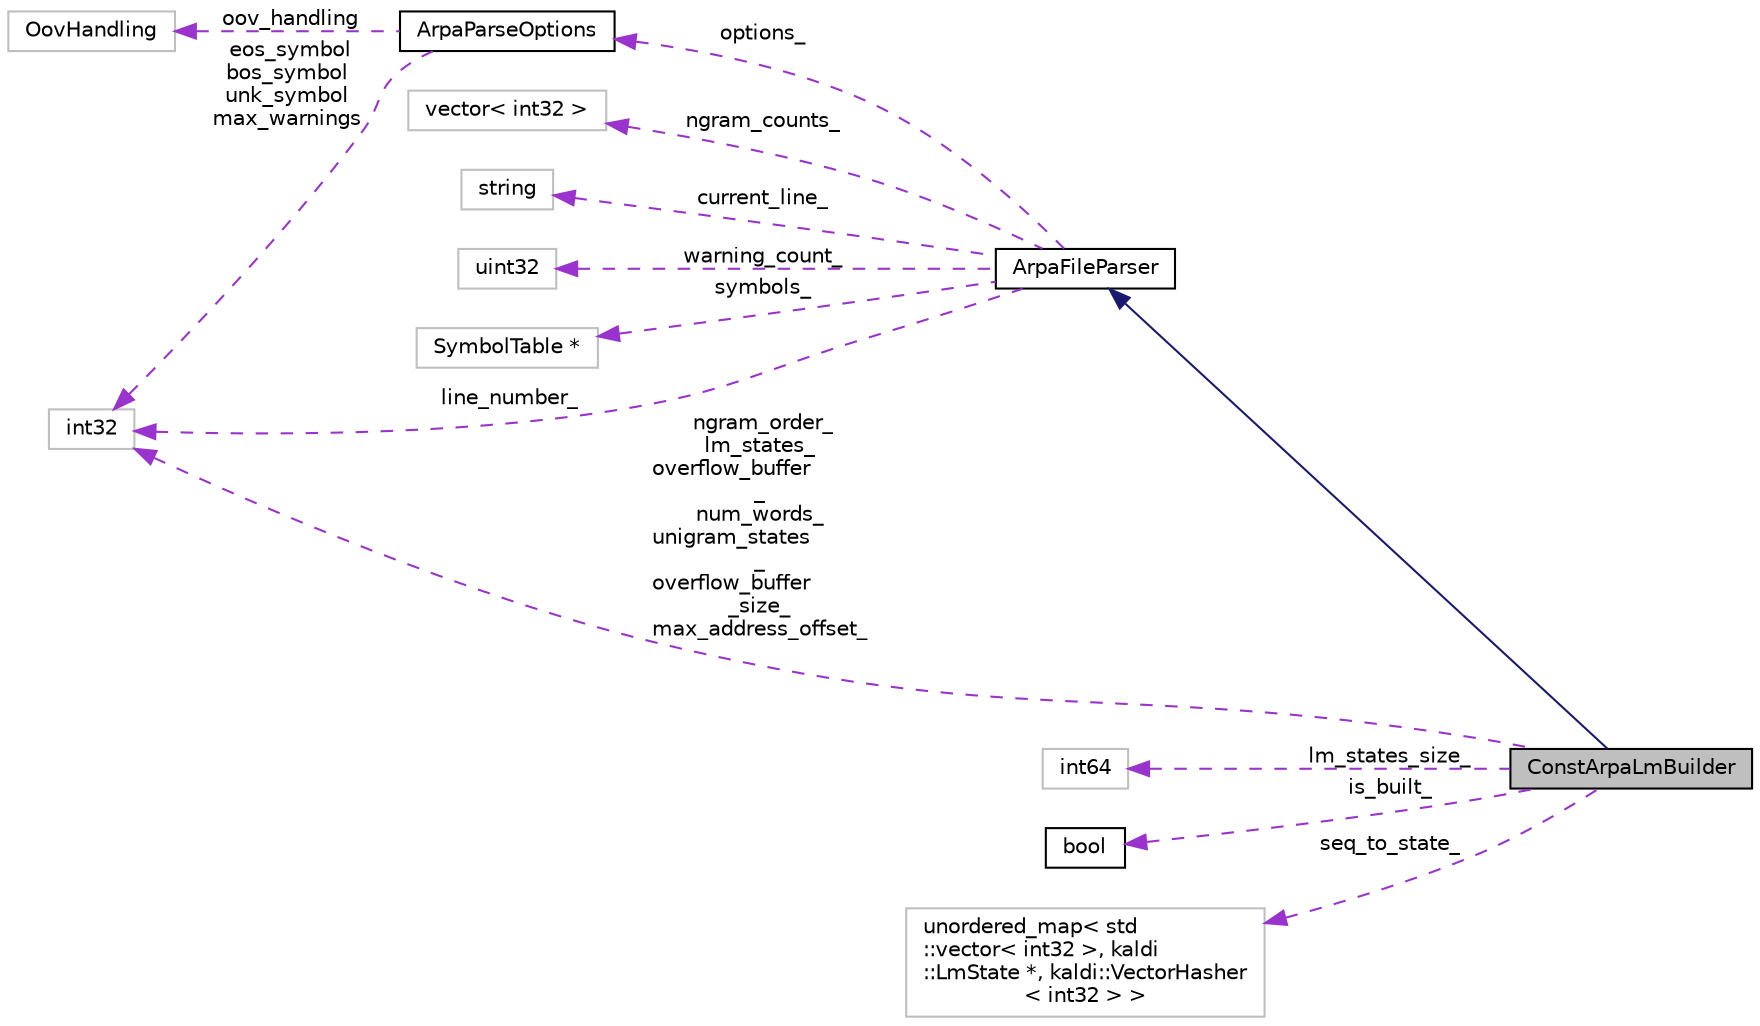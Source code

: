 digraph "ConstArpaLmBuilder"
{
  edge [fontname="Helvetica",fontsize="10",labelfontname="Helvetica",labelfontsize="10"];
  node [fontname="Helvetica",fontsize="10",shape=record];
  rankdir="LR";
  Node2 [label="ConstArpaLmBuilder",height=0.2,width=0.4,color="black", fillcolor="grey75", style="filled", fontcolor="black"];
  Node3 -> Node2 [dir="back",color="midnightblue",fontsize="10",style="solid",fontname="Helvetica"];
  Node3 [label="ArpaFileParser",height=0.2,width=0.4,color="black", fillcolor="white", style="filled",URL="$classkaldi_1_1ArpaFileParser.html",tooltip="ArpaFileParser is an abstract base class for ARPA LM file conversion. "];
  Node4 -> Node3 [dir="back",color="darkorchid3",fontsize="10",style="dashed",label=" ngram_counts_" ,fontname="Helvetica"];
  Node4 [label="vector\< int32 \>",height=0.2,width=0.4,color="grey75", fillcolor="white", style="filled"];
  Node5 -> Node3 [dir="back",color="darkorchid3",fontsize="10",style="dashed",label=" current_line_" ,fontname="Helvetica"];
  Node5 [label="string",height=0.2,width=0.4,color="grey75", fillcolor="white", style="filled"];
  Node6 -> Node3 [dir="back",color="darkorchid3",fontsize="10",style="dashed",label=" warning_count_" ,fontname="Helvetica"];
  Node6 [label="uint32",height=0.2,width=0.4,color="grey75", fillcolor="white", style="filled"];
  Node7 -> Node3 [dir="back",color="darkorchid3",fontsize="10",style="dashed",label=" symbols_" ,fontname="Helvetica"];
  Node7 [label="SymbolTable *",height=0.2,width=0.4,color="grey75", fillcolor="white", style="filled"];
  Node8 -> Node3 [dir="back",color="darkorchid3",fontsize="10",style="dashed",label=" options_" ,fontname="Helvetica"];
  Node8 [label="ArpaParseOptions",height=0.2,width=0.4,color="black", fillcolor="white", style="filled",URL="$structkaldi_1_1ArpaParseOptions.html",tooltip="Options that control ArpaFileParser. "];
  Node9 -> Node8 [dir="back",color="darkorchid3",fontsize="10",style="dashed",label=" oov_handling" ,fontname="Helvetica"];
  Node9 [label="OovHandling",height=0.2,width=0.4,color="grey75", fillcolor="white", style="filled"];
  Node10 -> Node8 [dir="back",color="darkorchid3",fontsize="10",style="dashed",label=" eos_symbol\nbos_symbol\nunk_symbol\nmax_warnings" ,fontname="Helvetica"];
  Node10 [label="int32",height=0.2,width=0.4,color="grey75", fillcolor="white", style="filled"];
  Node10 -> Node3 [dir="back",color="darkorchid3",fontsize="10",style="dashed",label=" line_number_" ,fontname="Helvetica"];
  Node11 -> Node2 [dir="back",color="darkorchid3",fontsize="10",style="dashed",label=" lm_states_size_" ,fontname="Helvetica"];
  Node11 [label="int64",height=0.2,width=0.4,color="grey75", fillcolor="white", style="filled"];
  Node12 -> Node2 [dir="back",color="darkorchid3",fontsize="10",style="dashed",label=" is_built_" ,fontname="Helvetica"];
  Node12 [label="bool",height=0.2,width=0.4,color="black", fillcolor="white", style="filled",URL="$classbool.html"];
  Node13 -> Node2 [dir="back",color="darkorchid3",fontsize="10",style="dashed",label=" seq_to_state_" ,fontname="Helvetica"];
  Node13 [label="unordered_map\< std\l::vector\< int32 \>, kaldi\l::LmState *, kaldi::VectorHasher\l\< int32 \> \>",height=0.2,width=0.4,color="grey75", fillcolor="white", style="filled"];
  Node10 -> Node2 [dir="back",color="darkorchid3",fontsize="10",style="dashed",label=" ngram_order_\nlm_states_\noverflow_buffer\l_\nnum_words_\nunigram_states\l_\noverflow_buffer\l_size_\nmax_address_offset_" ,fontname="Helvetica"];
}
